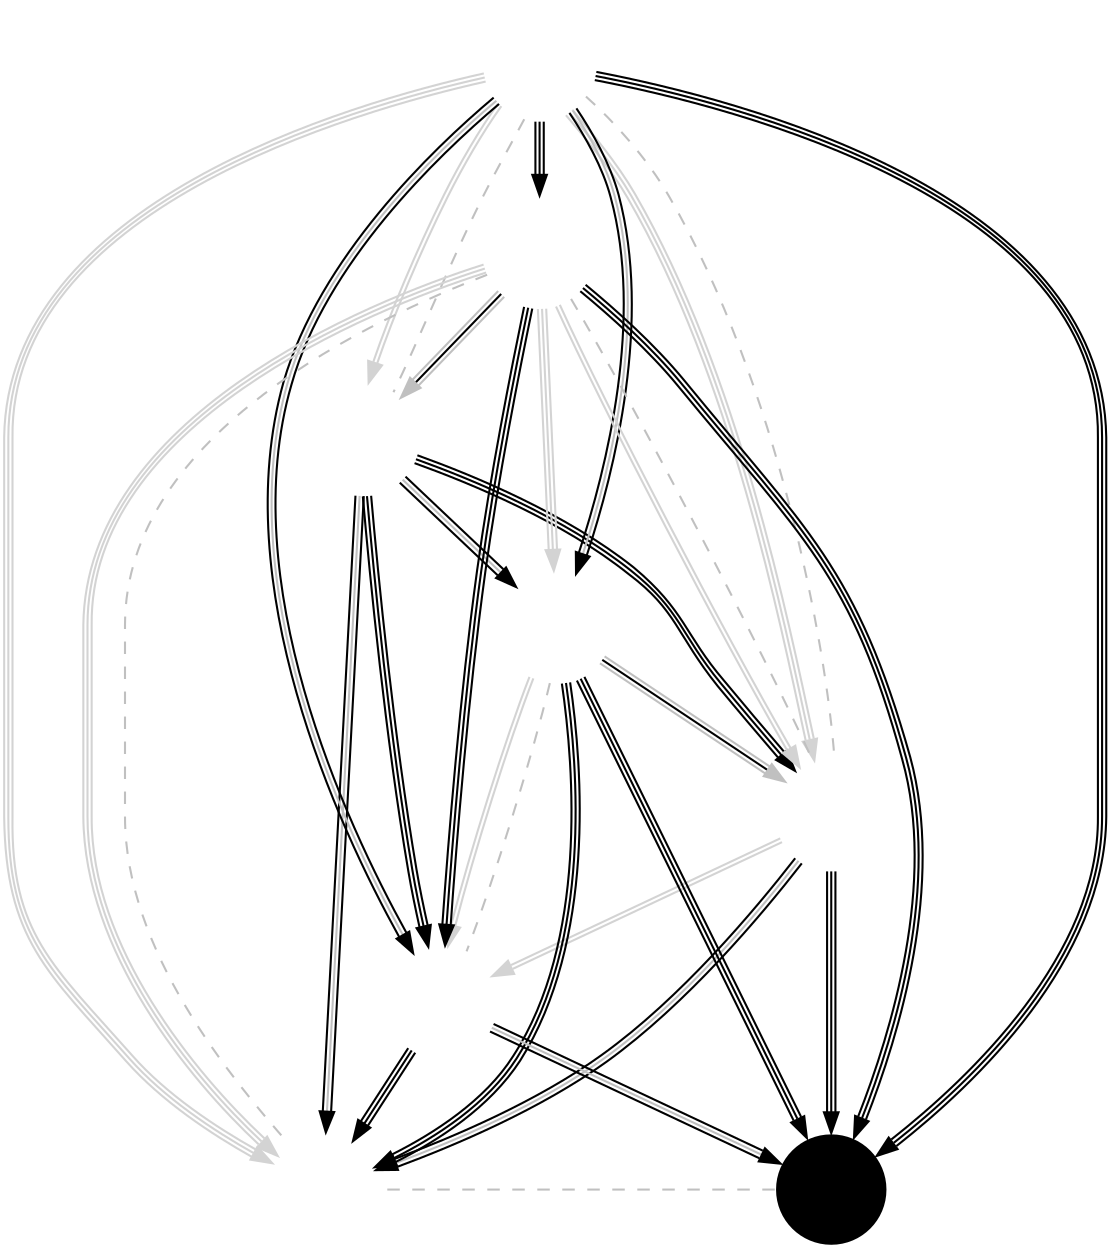 // vim: set ts=5 sw=5:
digraph KR {
	node [shape=circle fixedsize=true width=0.75 label="" color="white"];
	imagepath="logos/";
	MVPM	[ image="mvp-miracle.png" ]
	MTY	[ image="mighty.png" ]
	TP	[ image="tempest.png" ]
	BLS	[ image="blossom.png" ]
	MVPB	[ image="mvp-black.png" ]
	L5	[ image="l5.png" ]
	RVN	[ image="raven.png" ]
	RRR	[ image="rrr.png" style="filled" fillcolor="black" ]

	/* Phase 1 Aggregates */
//	MVPM	->	MTY	[ color="lightgray:lightgray" ]
//	TP	->	MVPM	[ color="lightgray" ]
	MVPM	->	BLS	[ color="lightgray:lightgray" ]
	MVPB	->	MVPM	[ color="lightgray:lightgray:lightgray" ]
	L5	->	MVPM	[ color="lightgray:lightgray" ]
//	MVPM	->	RVN	[ color="lightgray:lightgray" ]
//	MTY	->	TP	[ color="lightgray" ]
	MTY	->	BLS	[ color="lightgray:lightgray" ]
//	MVPB	->	MTY	[ color="lightgray:lightgray:lightgray" ]
	L5	->	MTY	[ color="lightgray:lightgray:lightgray" ]
//	MTY	->	RVN	[ color="lightgray:lightgray:lightgray" ]
//	TP	->	BLS	[ color="lightgray:lightgray:lightgray" ]
	MVPB	->	TP	[ color="lightgray:lightgray" ]
//	L5	->	TP	[ color="lightgray:lightgray" ]
//	TP	->	RVN	[ color="lightgray" ]
//	MVPB	->	BLS	[ color="lightgray:lightgray:lightgray" ]
//	L5	->	BLS	[ color="lightgray:lightgray:lightgray" ]
//	BLS	->	RVN	[ color="lightgray:lightgray:lightgray" ]
//	L5	->	MVPB	[ color="lightgray" ]
	MVPB	->	RVN	[ color="lightgray:lightgray:lightgray" ]
	L5	->	RVN	[ color="lightgray:lightgray:lightgray" ]

	/* Week 1 */
	MTY	->	RRR	[ color="black:black:black" ]
	BLS	->	RVN	[ color="black:black:black" ]
	TP	->	BLS	[ color="black:black:black" ]
	MVPM	->	RRR	[ color="black:black:black" ]
	MTY	->	MVPM	[ color="gray:black:gray" ]
	TP	->	RVN	[ color="black:gray:black" ]

	/* Week 2 */
	MVPB	->	BLS	[ color="black:gray:black" ]
	L5	->	TP	[ color="gray:black:gray" ]
	TP	->	MVPM	[ color="black:black:black" ]
	MTY	->	RVN	[ color="black:black:black" ]
	BLS	->	RRR	[ color="black:gray:black" ]
	MVPB	->	L5	[ color="black:black:black" ]

	/* Week 3 */
	MVPM	->	RVN	[ color="black:gray:black" ]
	MVPB	->	RRR	[ color="black:black:black" ]
	MVPB	->	MTY	[ color="black:gray:black" ]
	L5	->	RRR	[ color="black:black:black" ]
	L5	->	BLS	[ color="black:black:black" ]
	TP	->	MTY	[ color="black:gray:black" ]

	edge [ color="gray" dir="none" constraint="false" style="dashed"]

	/* Week 4 */
	MVPB	->	TP
	L5	->	MVPM
	L5	->	RVN
	MTY	->	BLS
	RRR	->	RVN
	MVPB	->	MVPM
}
